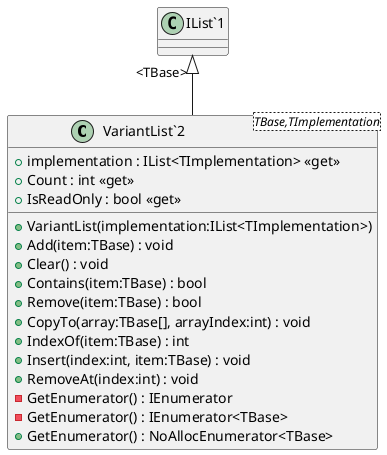 @startuml
class "VariantList`2"<TBase,TImplementation> {
    + VariantList(implementation:IList<TImplementation>)
    + implementation : IList<TImplementation> <<get>>
    + Count : int <<get>>
    + IsReadOnly : bool <<get>>
    + Add(item:TBase) : void
    + Clear() : void
    + Contains(item:TBase) : bool
    + Remove(item:TBase) : bool
    + CopyTo(array:TBase[], arrayIndex:int) : void
    + IndexOf(item:TBase) : int
    + Insert(index:int, item:TBase) : void
    + RemoveAt(index:int) : void
    - GetEnumerator() : IEnumerator
    - GetEnumerator() : IEnumerator<TBase>
    + GetEnumerator() : NoAllocEnumerator<TBase>
}
"IList`1" "<TBase>" <|-- "VariantList`2"
@enduml
